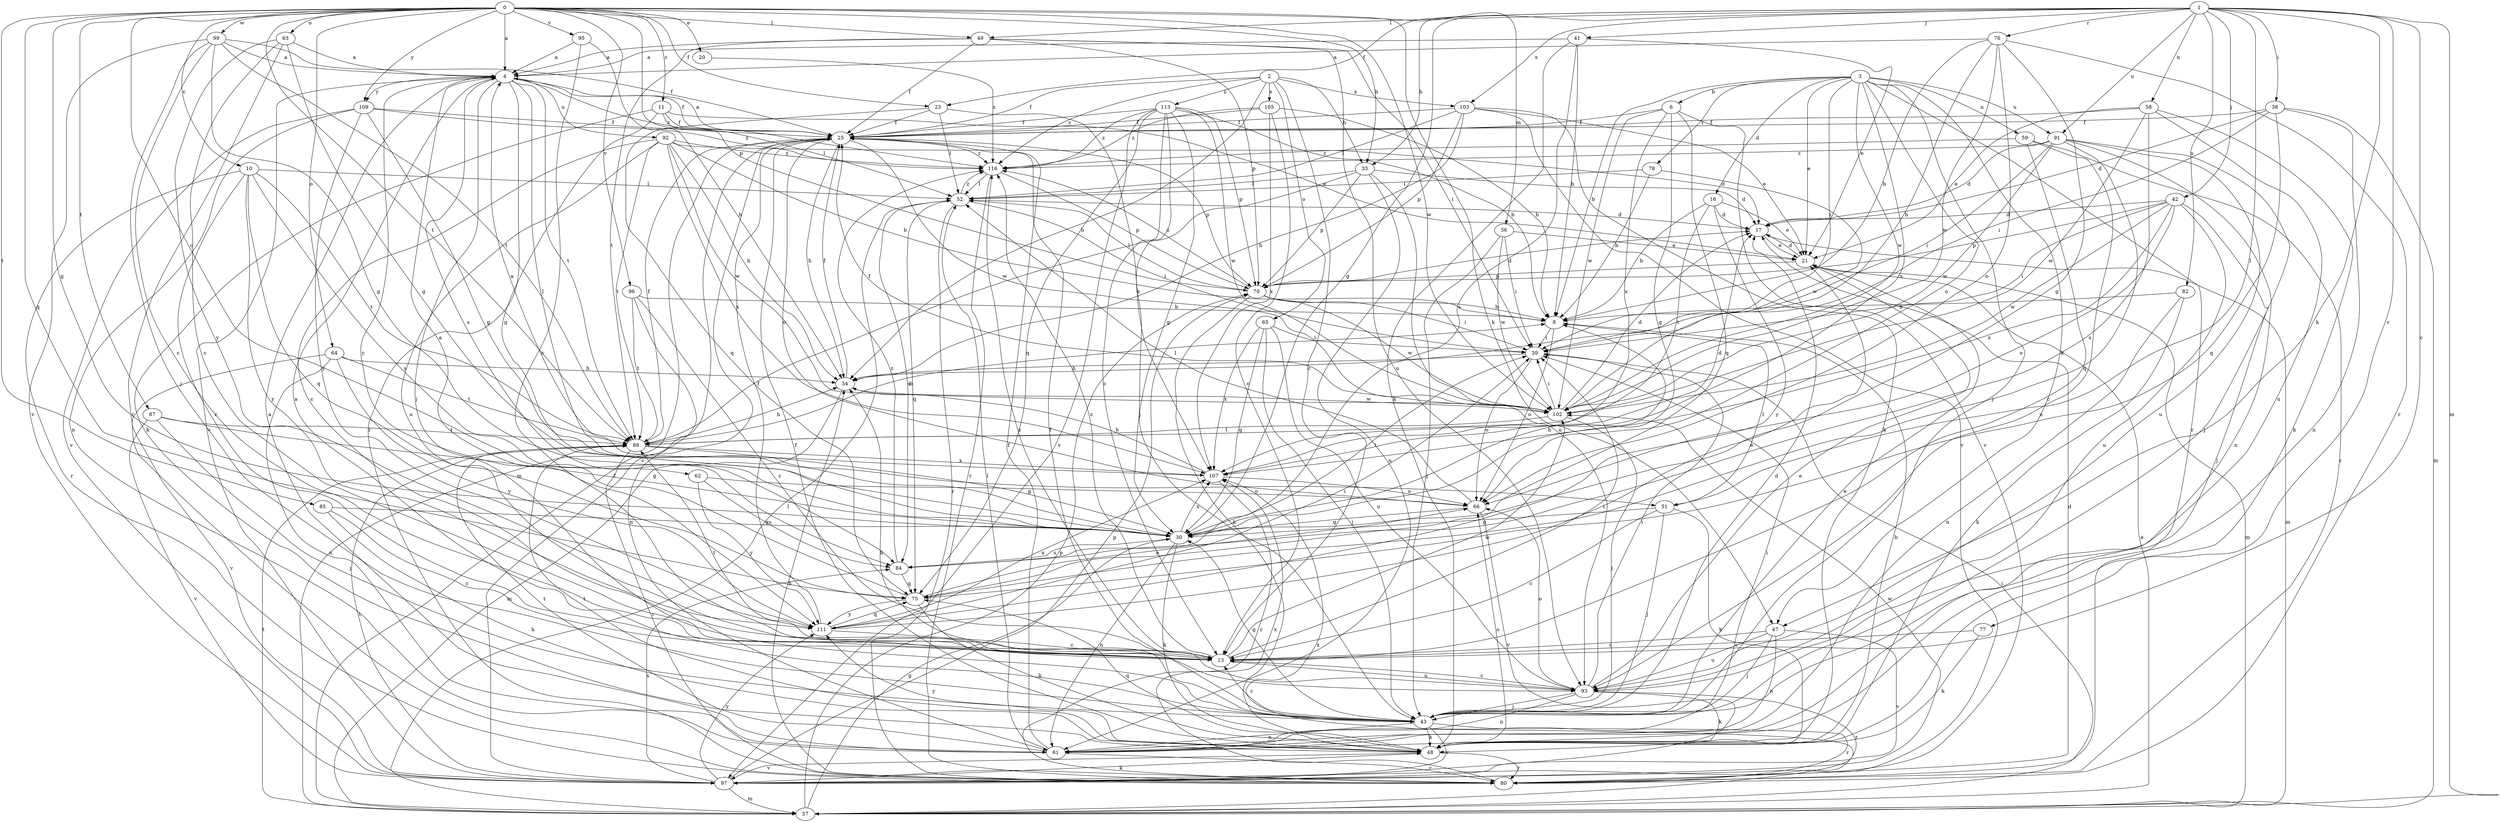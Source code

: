 strict digraph  {
0;
1;
2;
3;
4;
6;
8;
10;
11;
13;
16;
17;
20;
21;
23;
25;
30;
33;
34;
38;
39;
41;
42;
43;
47;
48;
49;
51;
52;
56;
57;
58;
59;
61;
62;
63;
64;
65;
66;
70;
75;
76;
77;
78;
80;
82;
84;
85;
87;
88;
91;
92;
93;
95;
96;
97;
99;
102;
103;
105;
107;
109;
111;
113;
116;
0 -> 4  [label=a];
0 -> 10  [label=c];
0 -> 11  [label=c];
0 -> 20  [label=e];
0 -> 23  [label=f];
0 -> 30  [label=g];
0 -> 33  [label=h];
0 -> 47  [label=k];
0 -> 49  [label=l];
0 -> 56  [label=m];
0 -> 62  [label=o];
0 -> 63  [label=o];
0 -> 64  [label=o];
0 -> 70  [label=p];
0 -> 75  [label=q];
0 -> 85  [label=t];
0 -> 87  [label=t];
0 -> 88  [label=t];
0 -> 95  [label=v];
0 -> 96  [label=v];
0 -> 99  [label=w];
0 -> 102  [label=w];
0 -> 109  [label=y];
1 -> 13  [label=c];
1 -> 23  [label=f];
1 -> 30  [label=g];
1 -> 33  [label=h];
1 -> 38  [label=i];
1 -> 41  [label=j];
1 -> 42  [label=j];
1 -> 47  [label=k];
1 -> 49  [label=l];
1 -> 51  [label=l];
1 -> 57  [label=m];
1 -> 58  [label=n];
1 -> 76  [label=r];
1 -> 77  [label=r];
1 -> 82  [label=s];
1 -> 91  [label=u];
1 -> 103  [label=x];
2 -> 13  [label=c];
2 -> 25  [label=f];
2 -> 33  [label=h];
2 -> 34  [label=h];
2 -> 65  [label=o];
2 -> 103  [label=x];
2 -> 105  [label=x];
2 -> 113  [label=z];
2 -> 116  [label=z];
3 -> 6  [label=b];
3 -> 8  [label=b];
3 -> 16  [label=d];
3 -> 21  [label=e];
3 -> 39  [label=i];
3 -> 43  [label=j];
3 -> 47  [label=k];
3 -> 59  [label=n];
3 -> 66  [label=o];
3 -> 78  [label=r];
3 -> 80  [label=r];
3 -> 91  [label=u];
3 -> 102  [label=w];
3 -> 107  [label=x];
4 -> 25  [label=f];
4 -> 43  [label=j];
4 -> 51  [label=l];
4 -> 80  [label=r];
4 -> 84  [label=s];
4 -> 88  [label=t];
4 -> 92  [label=u];
4 -> 97  [label=v];
4 -> 109  [label=y];
4 -> 111  [label=y];
4 -> 116  [label=z];
6 -> 25  [label=f];
6 -> 30  [label=g];
6 -> 75  [label=q];
6 -> 97  [label=v];
6 -> 102  [label=w];
6 -> 107  [label=x];
8 -> 39  [label=i];
8 -> 51  [label=l];
8 -> 66  [label=o];
10 -> 13  [label=c];
10 -> 52  [label=l];
10 -> 75  [label=q];
10 -> 80  [label=r];
10 -> 84  [label=s];
10 -> 88  [label=t];
10 -> 111  [label=y];
11 -> 21  [label=e];
11 -> 25  [label=f];
11 -> 30  [label=g];
11 -> 48  [label=k];
11 -> 52  [label=l];
13 -> 39  [label=i];
13 -> 88  [label=t];
13 -> 93  [label=u];
13 -> 102  [label=w];
13 -> 116  [label=z];
16 -> 8  [label=b];
16 -> 17  [label=d];
16 -> 21  [label=e];
16 -> 88  [label=t];
16 -> 111  [label=y];
17 -> 21  [label=e];
17 -> 57  [label=m];
20 -> 116  [label=z];
21 -> 17  [label=d];
21 -> 57  [label=m];
21 -> 70  [label=p];
23 -> 25  [label=f];
23 -> 52  [label=l];
23 -> 75  [label=q];
23 -> 107  [label=x];
25 -> 4  [label=a];
25 -> 34  [label=h];
25 -> 57  [label=m];
25 -> 66  [label=o];
25 -> 70  [label=p];
25 -> 97  [label=v];
25 -> 102  [label=w];
25 -> 116  [label=z];
30 -> 8  [label=b];
30 -> 39  [label=i];
30 -> 48  [label=k];
30 -> 61  [label=n];
30 -> 84  [label=s];
30 -> 107  [label=x];
33 -> 17  [label=d];
33 -> 52  [label=l];
33 -> 61  [label=n];
33 -> 70  [label=p];
33 -> 88  [label=t];
33 -> 93  [label=u];
34 -> 25  [label=f];
34 -> 57  [label=m];
34 -> 102  [label=w];
38 -> 17  [label=d];
38 -> 25  [label=f];
38 -> 39  [label=i];
38 -> 57  [label=m];
38 -> 61  [label=n];
38 -> 75  [label=q];
39 -> 34  [label=h];
39 -> 66  [label=o];
41 -> 4  [label=a];
41 -> 8  [label=b];
41 -> 21  [label=e];
41 -> 48  [label=k];
41 -> 84  [label=s];
42 -> 17  [label=d];
42 -> 39  [label=i];
42 -> 43  [label=j];
42 -> 66  [label=o];
42 -> 70  [label=p];
42 -> 93  [label=u];
42 -> 102  [label=w];
42 -> 107  [label=x];
43 -> 4  [label=a];
43 -> 13  [label=c];
43 -> 17  [label=d];
43 -> 21  [label=e];
43 -> 25  [label=f];
43 -> 30  [label=g];
43 -> 34  [label=h];
43 -> 48  [label=k];
43 -> 61  [label=n];
43 -> 80  [label=r];
43 -> 97  [label=v];
47 -> 13  [label=c];
47 -> 43  [label=j];
47 -> 61  [label=n];
47 -> 93  [label=u];
47 -> 97  [label=v];
48 -> 8  [label=b];
48 -> 25  [label=f];
48 -> 66  [label=o];
48 -> 75  [label=q];
48 -> 80  [label=r];
48 -> 88  [label=t];
48 -> 97  [label=v];
48 -> 111  [label=y];
49 -> 4  [label=a];
49 -> 25  [label=f];
49 -> 39  [label=i];
49 -> 70  [label=p];
49 -> 88  [label=t];
49 -> 93  [label=u];
51 -> 13  [label=c];
51 -> 30  [label=g];
51 -> 43  [label=j];
51 -> 48  [label=k];
52 -> 17  [label=d];
52 -> 39  [label=i];
52 -> 75  [label=q];
52 -> 80  [label=r];
52 -> 84  [label=s];
52 -> 116  [label=z];
56 -> 21  [label=e];
56 -> 39  [label=i];
56 -> 43  [label=j];
56 -> 102  [label=w];
57 -> 21  [label=e];
57 -> 25  [label=f];
57 -> 30  [label=g];
57 -> 39  [label=i];
57 -> 52  [label=l];
57 -> 70  [label=p];
57 -> 88  [label=t];
57 -> 107  [label=x];
58 -> 21  [label=e];
58 -> 25  [label=f];
58 -> 48  [label=k];
58 -> 84  [label=s];
58 -> 93  [label=u];
58 -> 102  [label=w];
59 -> 13  [label=c];
59 -> 80  [label=r];
59 -> 93  [label=u];
59 -> 116  [label=z];
61 -> 4  [label=a];
61 -> 25  [label=f];
61 -> 39  [label=i];
61 -> 52  [label=l];
61 -> 80  [label=r];
61 -> 88  [label=t];
62 -> 66  [label=o];
62 -> 84  [label=s];
62 -> 111  [label=y];
63 -> 4  [label=a];
63 -> 13  [label=c];
63 -> 30  [label=g];
63 -> 80  [label=r];
63 -> 111  [label=y];
64 -> 34  [label=h];
64 -> 61  [label=n];
64 -> 88  [label=t];
64 -> 97  [label=v];
64 -> 111  [label=y];
65 -> 30  [label=g];
65 -> 39  [label=i];
65 -> 43  [label=j];
65 -> 93  [label=u];
65 -> 107  [label=x];
66 -> 30  [label=g];
66 -> 52  [label=l];
66 -> 97  [label=v];
70 -> 8  [label=b];
70 -> 17  [label=d];
70 -> 39  [label=i];
70 -> 48  [label=k];
70 -> 52  [label=l];
70 -> 102  [label=w];
70 -> 116  [label=z];
75 -> 4  [label=a];
75 -> 48  [label=k];
75 -> 66  [label=o];
75 -> 111  [label=y];
76 -> 4  [label=a];
76 -> 8  [label=b];
76 -> 30  [label=g];
76 -> 34  [label=h];
76 -> 66  [label=o];
76 -> 80  [label=r];
76 -> 102  [label=w];
77 -> 13  [label=c];
77 -> 48  [label=k];
78 -> 8  [label=b];
78 -> 52  [label=l];
78 -> 102  [label=w];
80 -> 17  [label=d];
80 -> 34  [label=h];
80 -> 107  [label=x];
82 -> 8  [label=b];
82 -> 48  [label=k];
82 -> 61  [label=n];
84 -> 75  [label=q];
84 -> 116  [label=z];
85 -> 13  [label=c];
85 -> 30  [label=g];
85 -> 48  [label=k];
87 -> 30  [label=g];
87 -> 43  [label=j];
87 -> 88  [label=t];
87 -> 97  [label=v];
88 -> 8  [label=b];
88 -> 25  [label=f];
88 -> 30  [label=g];
88 -> 34  [label=h];
88 -> 80  [label=r];
88 -> 107  [label=x];
91 -> 17  [label=d];
91 -> 39  [label=i];
91 -> 43  [label=j];
91 -> 61  [label=n];
91 -> 75  [label=q];
91 -> 93  [label=u];
91 -> 102  [label=w];
91 -> 116  [label=z];
92 -> 8  [label=b];
92 -> 13  [label=c];
92 -> 17  [label=d];
92 -> 34  [label=h];
92 -> 88  [label=t];
92 -> 93  [label=u];
92 -> 102  [label=w];
92 -> 107  [label=x];
92 -> 116  [label=z];
93 -> 13  [label=c];
93 -> 21  [label=e];
93 -> 39  [label=i];
93 -> 43  [label=j];
93 -> 48  [label=k];
93 -> 61  [label=n];
93 -> 66  [label=o];
93 -> 80  [label=r];
93 -> 116  [label=z];
95 -> 4  [label=a];
95 -> 13  [label=c];
95 -> 34  [label=h];
96 -> 8  [label=b];
96 -> 13  [label=c];
96 -> 61  [label=n];
96 -> 88  [label=t];
97 -> 48  [label=k];
97 -> 57  [label=m];
97 -> 70  [label=p];
97 -> 84  [label=s];
97 -> 88  [label=t];
97 -> 102  [label=w];
97 -> 111  [label=y];
99 -> 4  [label=a];
99 -> 13  [label=c];
99 -> 25  [label=f];
99 -> 30  [label=g];
99 -> 43  [label=j];
99 -> 88  [label=t];
99 -> 97  [label=v];
102 -> 17  [label=d];
102 -> 25  [label=f];
102 -> 39  [label=i];
102 -> 43  [label=j];
102 -> 88  [label=t];
103 -> 21  [label=e];
103 -> 25  [label=f];
103 -> 34  [label=h];
103 -> 48  [label=k];
103 -> 52  [label=l];
103 -> 70  [label=p];
103 -> 97  [label=v];
105 -> 8  [label=b];
105 -> 13  [label=c];
105 -> 25  [label=f];
105 -> 107  [label=x];
105 -> 116  [label=z];
107 -> 4  [label=a];
107 -> 17  [label=d];
107 -> 34  [label=h];
107 -> 66  [label=o];
107 -> 80  [label=r];
109 -> 25  [label=f];
109 -> 30  [label=g];
109 -> 61  [label=n];
109 -> 97  [label=v];
109 -> 111  [label=y];
109 -> 116  [label=z];
111 -> 13  [label=c];
111 -> 21  [label=e];
111 -> 25  [label=f];
111 -> 39  [label=i];
111 -> 75  [label=q];
111 -> 107  [label=x];
113 -> 8  [label=b];
113 -> 13  [label=c];
113 -> 25  [label=f];
113 -> 30  [label=g];
113 -> 43  [label=j];
113 -> 70  [label=p];
113 -> 75  [label=q];
113 -> 97  [label=v];
113 -> 102  [label=w];
113 -> 116  [label=z];
116 -> 52  [label=l];
116 -> 70  [label=p];
116 -> 80  [label=r];
}

